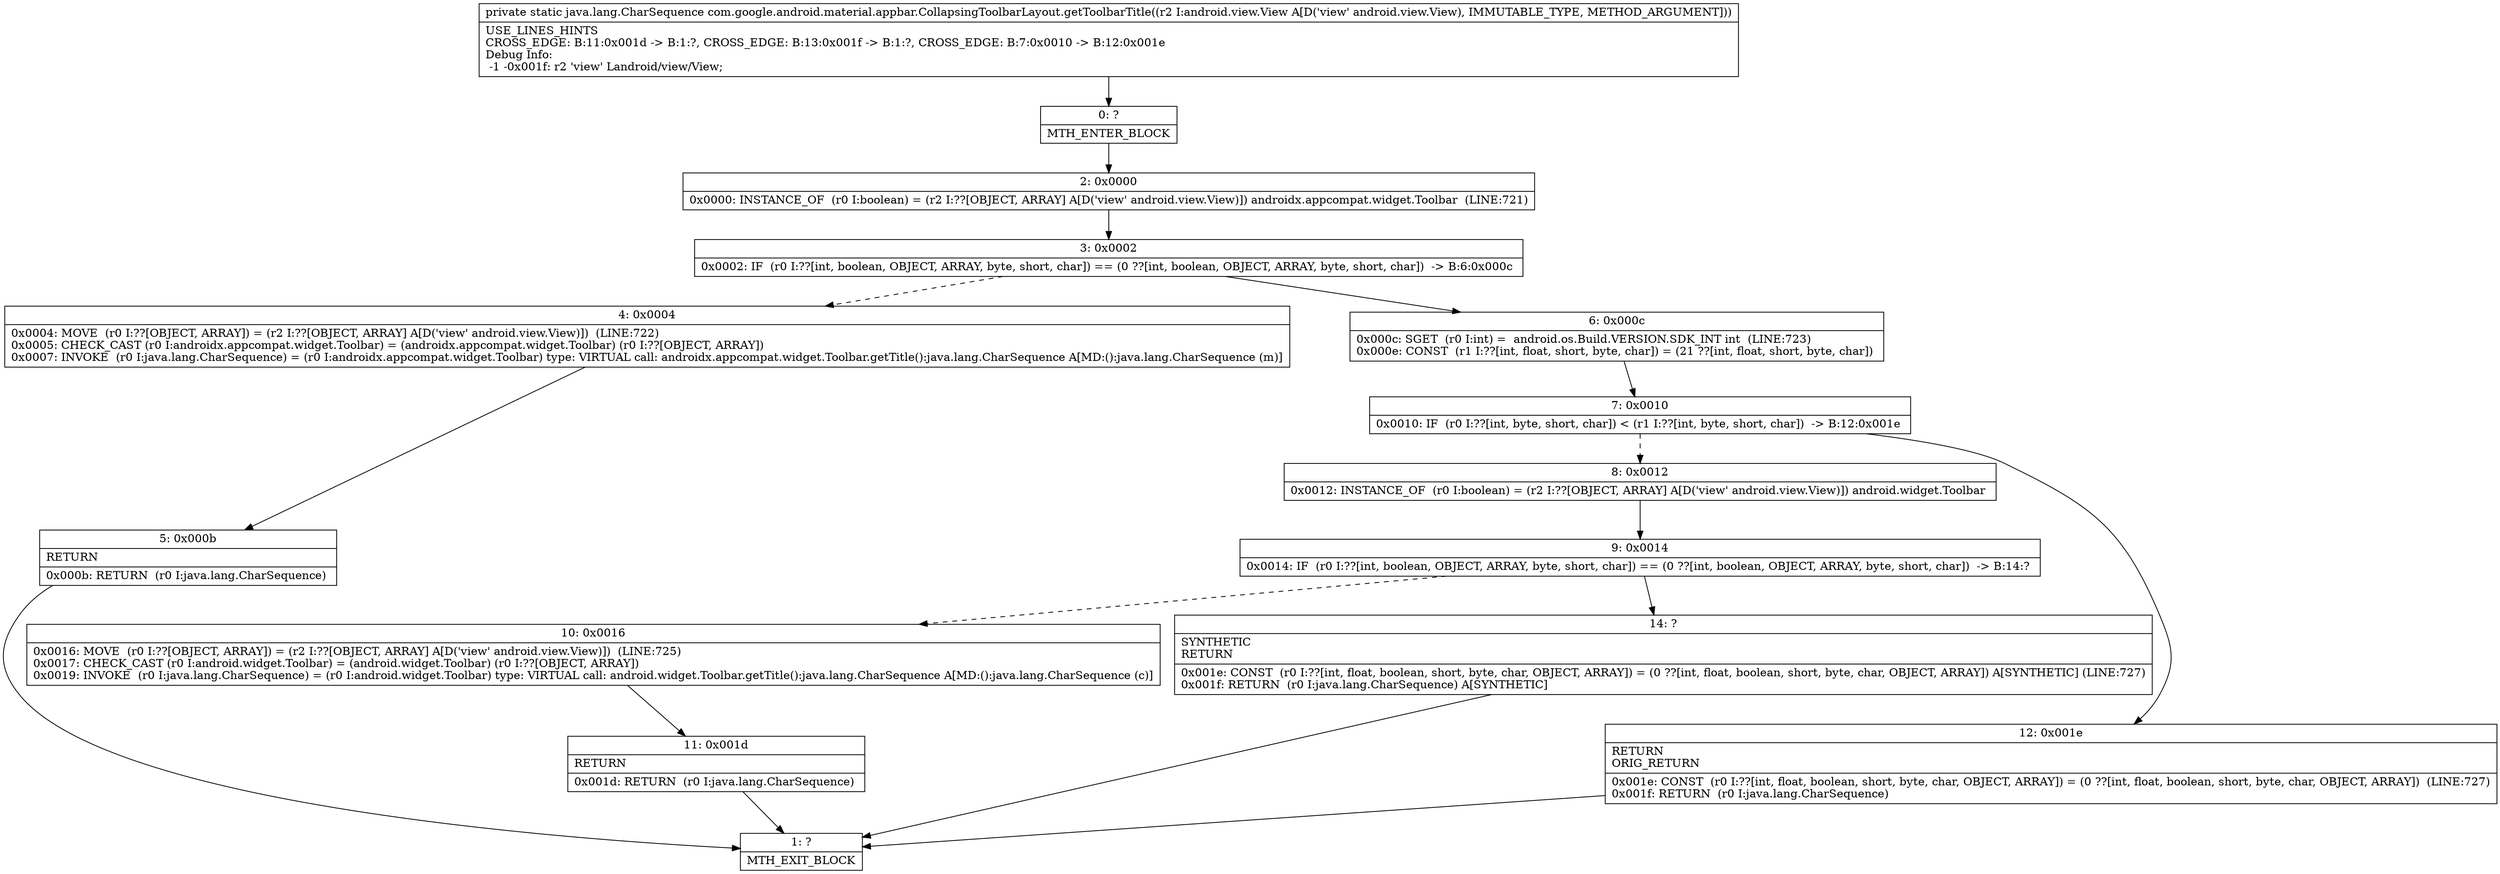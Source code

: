 digraph "CFG forcom.google.android.material.appbar.CollapsingToolbarLayout.getToolbarTitle(Landroid\/view\/View;)Ljava\/lang\/CharSequence;" {
Node_0 [shape=record,label="{0\:\ ?|MTH_ENTER_BLOCK\l}"];
Node_2 [shape=record,label="{2\:\ 0x0000|0x0000: INSTANCE_OF  (r0 I:boolean) = (r2 I:??[OBJECT, ARRAY] A[D('view' android.view.View)]) androidx.appcompat.widget.Toolbar  (LINE:721)\l}"];
Node_3 [shape=record,label="{3\:\ 0x0002|0x0002: IF  (r0 I:??[int, boolean, OBJECT, ARRAY, byte, short, char]) == (0 ??[int, boolean, OBJECT, ARRAY, byte, short, char])  \-\> B:6:0x000c \l}"];
Node_4 [shape=record,label="{4\:\ 0x0004|0x0004: MOVE  (r0 I:??[OBJECT, ARRAY]) = (r2 I:??[OBJECT, ARRAY] A[D('view' android.view.View)])  (LINE:722)\l0x0005: CHECK_CAST (r0 I:androidx.appcompat.widget.Toolbar) = (androidx.appcompat.widget.Toolbar) (r0 I:??[OBJECT, ARRAY]) \l0x0007: INVOKE  (r0 I:java.lang.CharSequence) = (r0 I:androidx.appcompat.widget.Toolbar) type: VIRTUAL call: androidx.appcompat.widget.Toolbar.getTitle():java.lang.CharSequence A[MD:():java.lang.CharSequence (m)]\l}"];
Node_5 [shape=record,label="{5\:\ 0x000b|RETURN\l|0x000b: RETURN  (r0 I:java.lang.CharSequence) \l}"];
Node_1 [shape=record,label="{1\:\ ?|MTH_EXIT_BLOCK\l}"];
Node_6 [shape=record,label="{6\:\ 0x000c|0x000c: SGET  (r0 I:int) =  android.os.Build.VERSION.SDK_INT int  (LINE:723)\l0x000e: CONST  (r1 I:??[int, float, short, byte, char]) = (21 ??[int, float, short, byte, char]) \l}"];
Node_7 [shape=record,label="{7\:\ 0x0010|0x0010: IF  (r0 I:??[int, byte, short, char]) \< (r1 I:??[int, byte, short, char])  \-\> B:12:0x001e \l}"];
Node_8 [shape=record,label="{8\:\ 0x0012|0x0012: INSTANCE_OF  (r0 I:boolean) = (r2 I:??[OBJECT, ARRAY] A[D('view' android.view.View)]) android.widget.Toolbar \l}"];
Node_9 [shape=record,label="{9\:\ 0x0014|0x0014: IF  (r0 I:??[int, boolean, OBJECT, ARRAY, byte, short, char]) == (0 ??[int, boolean, OBJECT, ARRAY, byte, short, char])  \-\> B:14:? \l}"];
Node_10 [shape=record,label="{10\:\ 0x0016|0x0016: MOVE  (r0 I:??[OBJECT, ARRAY]) = (r2 I:??[OBJECT, ARRAY] A[D('view' android.view.View)])  (LINE:725)\l0x0017: CHECK_CAST (r0 I:android.widget.Toolbar) = (android.widget.Toolbar) (r0 I:??[OBJECT, ARRAY]) \l0x0019: INVOKE  (r0 I:java.lang.CharSequence) = (r0 I:android.widget.Toolbar) type: VIRTUAL call: android.widget.Toolbar.getTitle():java.lang.CharSequence A[MD:():java.lang.CharSequence (c)]\l}"];
Node_11 [shape=record,label="{11\:\ 0x001d|RETURN\l|0x001d: RETURN  (r0 I:java.lang.CharSequence) \l}"];
Node_14 [shape=record,label="{14\:\ ?|SYNTHETIC\lRETURN\l|0x001e: CONST  (r0 I:??[int, float, boolean, short, byte, char, OBJECT, ARRAY]) = (0 ??[int, float, boolean, short, byte, char, OBJECT, ARRAY]) A[SYNTHETIC] (LINE:727)\l0x001f: RETURN  (r0 I:java.lang.CharSequence) A[SYNTHETIC]\l}"];
Node_12 [shape=record,label="{12\:\ 0x001e|RETURN\lORIG_RETURN\l|0x001e: CONST  (r0 I:??[int, float, boolean, short, byte, char, OBJECT, ARRAY]) = (0 ??[int, float, boolean, short, byte, char, OBJECT, ARRAY])  (LINE:727)\l0x001f: RETURN  (r0 I:java.lang.CharSequence) \l}"];
MethodNode[shape=record,label="{private static java.lang.CharSequence com.google.android.material.appbar.CollapsingToolbarLayout.getToolbarTitle((r2 I:android.view.View A[D('view' android.view.View), IMMUTABLE_TYPE, METHOD_ARGUMENT]))  | USE_LINES_HINTS\lCROSS_EDGE: B:11:0x001d \-\> B:1:?, CROSS_EDGE: B:13:0x001f \-\> B:1:?, CROSS_EDGE: B:7:0x0010 \-\> B:12:0x001e\lDebug Info:\l  \-1 \-0x001f: r2 'view' Landroid\/view\/View;\l}"];
MethodNode -> Node_0;Node_0 -> Node_2;
Node_2 -> Node_3;
Node_3 -> Node_4[style=dashed];
Node_3 -> Node_6;
Node_4 -> Node_5;
Node_5 -> Node_1;
Node_6 -> Node_7;
Node_7 -> Node_8[style=dashed];
Node_7 -> Node_12;
Node_8 -> Node_9;
Node_9 -> Node_10[style=dashed];
Node_9 -> Node_14;
Node_10 -> Node_11;
Node_11 -> Node_1;
Node_14 -> Node_1;
Node_12 -> Node_1;
}

